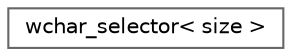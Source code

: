 digraph "类继承关系图"
{
 // INTERACTIVE_SVG=YES
 // LATEX_PDF_SIZE
  bgcolor="transparent";
  edge [fontname=Helvetica,fontsize=10,labelfontname=Helvetica,labelfontsize=10];
  node [fontname=Helvetica,fontsize=10,shape=box,height=0.2,width=0.4];
  rankdir="LR";
  Node0 [id="Node000000",label="wchar_selector\< size \>",height=0.2,width=0.4,color="grey40", fillcolor="white", style="filled",URL="$d2/d68/structwchar__selector.html",tooltip=" "];
}
